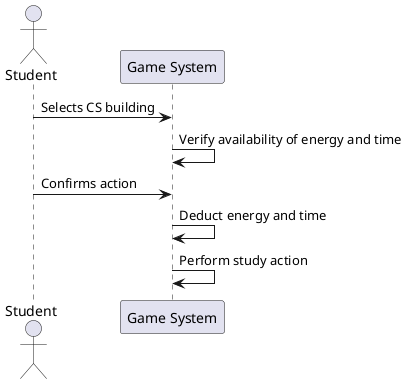 @startuml

actor Student
participant "Game System" as System
Student -> System: Selects CS building
System -> System: Verify availability of energy and time
Student -> System: Confirms action
System -> System: Deduct energy and time
System -> System: Perform study action

@enduml